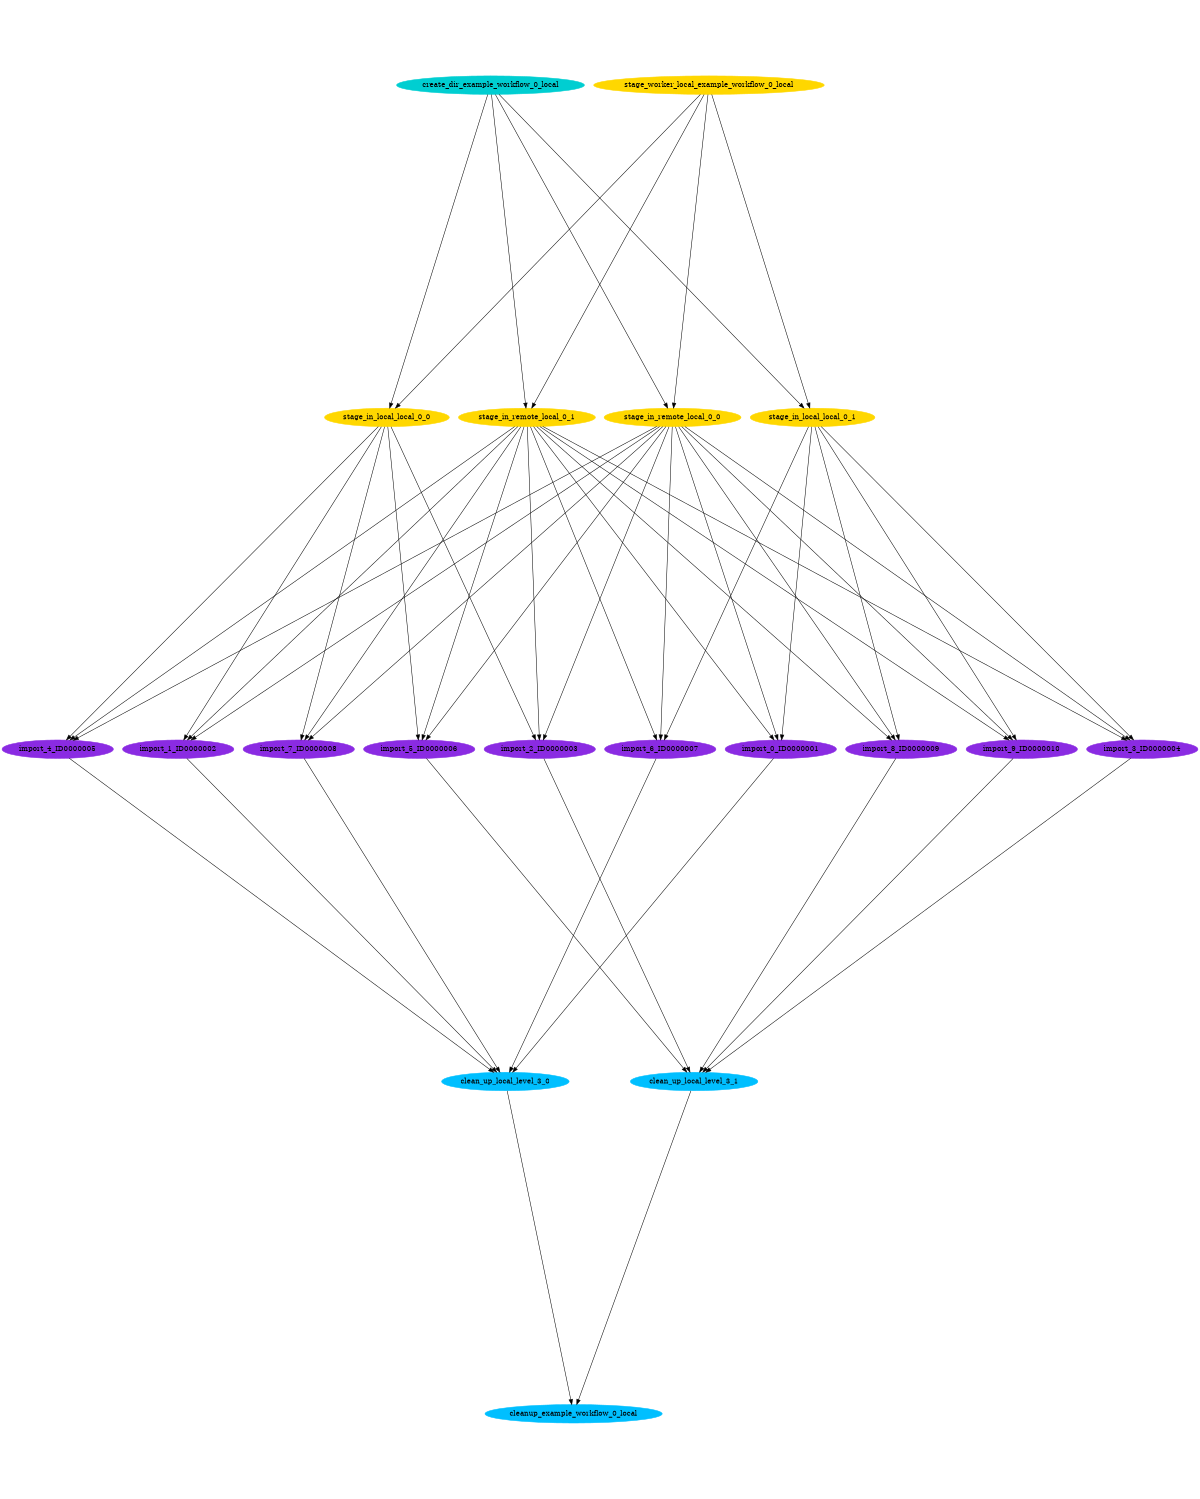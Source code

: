 digraph E {
size="8.0,10.0"
ratio=fill
node [shape=ellipse]
edge [arrowhead=normal, arrowsize=1.0]
	"stage_in_local_local_0_1" [color=gold,style=filled,label="stage_in_local_local_0_1"]
	"create_dir_example_workflow_0_local" [color=darkturquoise,style=filled,label="create_dir_example_workflow_0_local"]
	"import_6_ID0000007" [color=blueviolet,style=filled,label="import_6_ID0000007"]
	"stage_in_local_local_0_0" [color=gold,style=filled,label="stage_in_local_local_0_0"]
	"import_4_ID0000005" [color=blueviolet,style=filled,label="import_4_ID0000005"]
	"import_8_ID0000009" [color=blueviolet,style=filled,label="import_8_ID0000009"]
	"stage_worker_local_example_workflow_0_local" [color=gold,style=filled,label="stage_worker_local_example_workflow_0_local"]
	"import_5_ID0000006" [color=blueviolet,style=filled,label="import_5_ID0000006"]
	"import_9_ID0000010" [color=blueviolet,style=filled,label="import_9_ID0000010"]
	"import_1_ID0000002" [color=blueviolet,style=filled,label="import_1_ID0000002"]
	"clean_up_local_level_3_0" [color=deepskyblue,style=filled,label="clean_up_local_level_3_0"]
	"import_7_ID0000008" [color=blueviolet,style=filled,label="import_7_ID0000008"]
	"import_0_ID0000001" [color=blueviolet,style=filled,label="import_0_ID0000001"]
	"stage_in_remote_local_0_1" [color=gold,style=filled,label="stage_in_remote_local_0_1"]
	"cleanup_example_workflow_0_local" [color=deepskyblue,style=filled,label="cleanup_example_workflow_0_local"]
	"clean_up_local_level_3_1" [color=deepskyblue,style=filled,label="clean_up_local_level_3_1"]
	"stage_in_remote_local_0_0" [color=gold,style=filled,label="stage_in_remote_local_0_0"]
	"import_2_ID0000003" [color=blueviolet,style=filled,label="import_2_ID0000003"]
	"import_3_ID0000004" [color=blueviolet,style=filled,label="import_3_ID0000004"]

	"stage_in_local_local_0_1" -> "import_6_ID0000007"
	"stage_in_local_local_0_1" -> "import_0_ID0000001"
	"stage_in_local_local_0_1" -> "import_8_ID0000009"
	"stage_in_local_local_0_1" -> "import_3_ID0000004"
	"stage_in_local_local_0_1" -> "import_9_ID0000010"
	"create_dir_example_workflow_0_local" -> "stage_in_local_local_0_1"
	"create_dir_example_workflow_0_local" -> "stage_in_local_local_0_0"
	"create_dir_example_workflow_0_local" -> "stage_in_remote_local_0_1"
	"create_dir_example_workflow_0_local" -> "stage_in_remote_local_0_0"
	"import_6_ID0000007" -> "clean_up_local_level_3_0"
	"stage_in_local_local_0_0" -> "import_1_ID0000002"
	"stage_in_local_local_0_0" -> "import_7_ID0000008"
	"stage_in_local_local_0_0" -> "import_4_ID0000005"
	"stage_in_local_local_0_0" -> "import_5_ID0000006"
	"stage_in_local_local_0_0" -> "import_2_ID0000003"
	"import_4_ID0000005" -> "clean_up_local_level_3_0"
	"import_8_ID0000009" -> "clean_up_local_level_3_1"
	"stage_worker_local_example_workflow_0_local" -> "stage_in_local_local_0_1"
	"stage_worker_local_example_workflow_0_local" -> "stage_in_local_local_0_0"
	"stage_worker_local_example_workflow_0_local" -> "stage_in_remote_local_0_1"
	"stage_worker_local_example_workflow_0_local" -> "stage_in_remote_local_0_0"
	"import_5_ID0000006" -> "clean_up_local_level_3_1"
	"import_9_ID0000010" -> "clean_up_local_level_3_1"
	"import_1_ID0000002" -> "clean_up_local_level_3_0"
	"clean_up_local_level_3_0" -> "cleanup_example_workflow_0_local"
	"import_7_ID0000008" -> "clean_up_local_level_3_0"
	"import_0_ID0000001" -> "clean_up_local_level_3_0"
	"stage_in_remote_local_0_1" -> "import_1_ID0000002"
	"stage_in_remote_local_0_1" -> "import_6_ID0000007"
	"stage_in_remote_local_0_1" -> "import_7_ID0000008"
	"stage_in_remote_local_0_1" -> "import_0_ID0000001"
	"stage_in_remote_local_0_1" -> "import_4_ID0000005"
	"stage_in_remote_local_0_1" -> "import_8_ID0000009"
	"stage_in_remote_local_0_1" -> "import_5_ID0000006"
	"stage_in_remote_local_0_1" -> "import_3_ID0000004"
	"stage_in_remote_local_0_1" -> "import_2_ID0000003"
	"stage_in_remote_local_0_1" -> "import_9_ID0000010"
	"clean_up_local_level_3_1" -> "cleanup_example_workflow_0_local"
	"stage_in_remote_local_0_0" -> "import_1_ID0000002"
	"stage_in_remote_local_0_0" -> "import_6_ID0000007"
	"stage_in_remote_local_0_0" -> "import_7_ID0000008"
	"stage_in_remote_local_0_0" -> "import_0_ID0000001"
	"stage_in_remote_local_0_0" -> "import_4_ID0000005"
	"stage_in_remote_local_0_0" -> "import_8_ID0000009"
	"stage_in_remote_local_0_0" -> "import_5_ID0000006"
	"stage_in_remote_local_0_0" -> "import_3_ID0000004"
	"stage_in_remote_local_0_0" -> "import_2_ID0000003"
	"stage_in_remote_local_0_0" -> "import_9_ID0000010"
	"import_2_ID0000003" -> "clean_up_local_level_3_1"
	"import_3_ID0000004" -> "clean_up_local_level_3_1"
}

